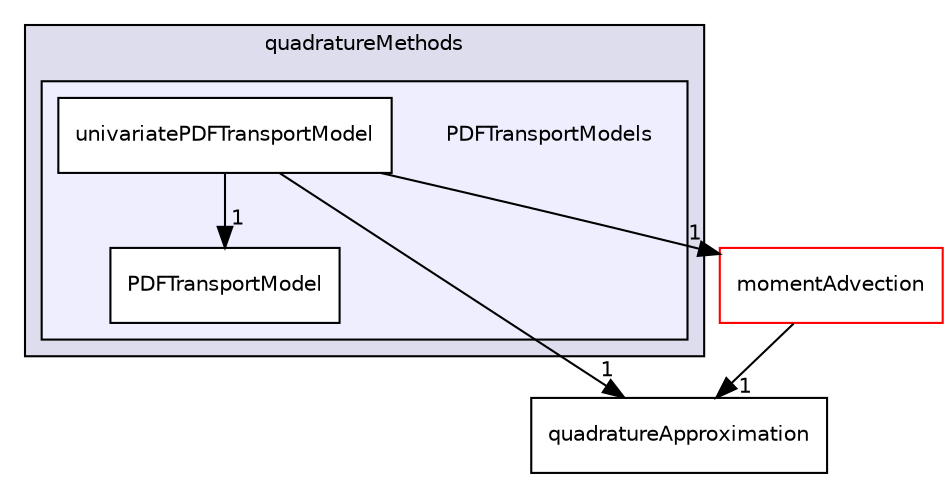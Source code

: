 digraph "PDFTransportModels" {
  bgcolor=transparent;
  compound=true
  node [ fontsize="10", fontname="Helvetica"];
  edge [ labelfontsize="10", labelfontname="Helvetica"];
  subgraph clusterdir_259a5a6e928303d9988273e835fb5828 {
    graph [ bgcolor="#ddddee", pencolor="black", label="quadratureMethods" fontname="Helvetica", fontsize="10", URL="dir_259a5a6e928303d9988273e835fb5828.html"]
  subgraph clusterdir_a2511ae0788c5bf3ef079489002b5a51 {
    graph [ bgcolor="#eeeeff", pencolor="black", label="" URL="dir_a2511ae0788c5bf3ef079489002b5a51.html"];
    dir_a2511ae0788c5bf3ef079489002b5a51 [shape=plaintext label="PDFTransportModels"];
    dir_c7bb23c4c35074ff6c3bb01ead78aaa0 [shape=box label="PDFTransportModel" color="black" fillcolor="white" style="filled" URL="dir_c7bb23c4c35074ff6c3bb01ead78aaa0.html"];
    dir_67267f5a91ed640e67510f5791a1c825 [shape=box label="univariatePDFTransportModel" color="black" fillcolor="white" style="filled" URL="dir_67267f5a91ed640e67510f5791a1c825.html"];
  }
  }
  dir_9d10a745d1d113d9472c5830c2cbe4f5 [shape=box label="quadratureApproximation" URL="dir_9d10a745d1d113d9472c5830c2cbe4f5.html"];
  dir_1a1d8e7a8fbc26c9783a2a4005a1b47e [shape=box label="momentAdvection" color="red" URL="dir_1a1d8e7a8fbc26c9783a2a4005a1b47e.html"];
  dir_67267f5a91ed640e67510f5791a1c825->dir_9d10a745d1d113d9472c5830c2cbe4f5 [headlabel="1", labeldistance=1.5 headhref="dir_000089_000077.html"];
  dir_67267f5a91ed640e67510f5791a1c825->dir_1a1d8e7a8fbc26c9783a2a4005a1b47e [headlabel="1", labeldistance=1.5 headhref="dir_000089_000086.html"];
  dir_67267f5a91ed640e67510f5791a1c825->dir_c7bb23c4c35074ff6c3bb01ead78aaa0 [headlabel="1", labeldistance=1.5 headhref="dir_000089_000075.html"];
  dir_1a1d8e7a8fbc26c9783a2a4005a1b47e->dir_9d10a745d1d113d9472c5830c2cbe4f5 [headlabel="1", labeldistance=1.5 headhref="dir_000086_000077.html"];
}
